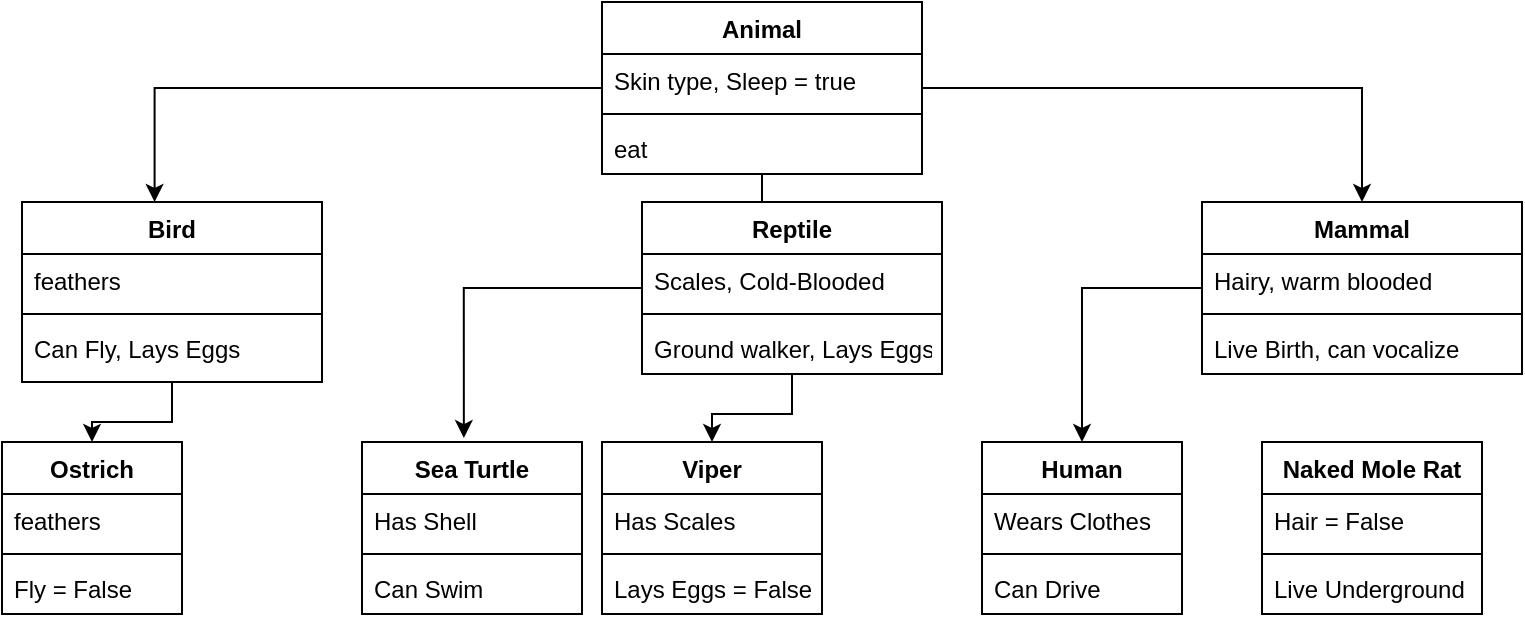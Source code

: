 <mxfile version="14.5.3" type="device"><diagram name="Page-1" id="c4acf3e9-155e-7222-9cf6-157b1a14988f"><mxGraphModel dx="780" dy="1509" grid="1" gridSize="10" guides="1" tooltips="1" connect="1" arrows="1" fold="1" page="1" pageScale="1" pageWidth="850" pageHeight="1100" background="#ffffff" math="0" shadow="0"><root><mxCell id="0"/><mxCell id="1" parent="0"/><mxCell id="pXNlg7QEfgoTVU33JzMe-56" style="edgeStyle=orthogonalEdgeStyle;rounded=0;orthogonalLoop=1;jettySize=auto;html=1;" parent="1" source="pXNlg7QEfgoTVU33JzMe-3" target="pXNlg7QEfgoTVU33JzMe-23" edge="1"><mxGeometry relative="1" as="geometry"/></mxCell><mxCell id="pXNlg7QEfgoTVU33JzMe-57" style="edgeStyle=orthogonalEdgeStyle;rounded=0;orthogonalLoop=1;jettySize=auto;html=1;" parent="1" source="pXNlg7QEfgoTVU33JzMe-3" target="pXNlg7QEfgoTVU33JzMe-43" edge="1"><mxGeometry relative="1" as="geometry"/></mxCell><mxCell id="pXNlg7QEfgoTVU33JzMe-58" style="edgeStyle=orthogonalEdgeStyle;rounded=0;orthogonalLoop=1;jettySize=auto;html=1;entryX=0.442;entryY=0;entryDx=0;entryDy=0;entryPerimeter=0;" parent="1" source="pXNlg7QEfgoTVU33JzMe-3" target="pXNlg7QEfgoTVU33JzMe-31" edge="1"><mxGeometry relative="1" as="geometry"/></mxCell><mxCell id="pXNlg7QEfgoTVU33JzMe-3" value="Animal" style="swimlane;fontStyle=1;align=center;verticalAlign=top;childLayout=stackLayout;horizontal=1;startSize=26;horizontalStack=0;resizeParent=1;resizeParentMax=0;resizeLast=0;collapsible=1;marginBottom=0;" parent="1" vertex="1"><mxGeometry x="360" y="-1080" width="160" height="86" as="geometry"/></mxCell><mxCell id="pXNlg7QEfgoTVU33JzMe-4" value="Skin type, Sleep = true " style="text;strokeColor=none;fillColor=none;align=left;verticalAlign=top;spacingLeft=4;spacingRight=4;overflow=hidden;rotatable=0;points=[[0,0.5],[1,0.5]];portConstraint=eastwest;" parent="pXNlg7QEfgoTVU33JzMe-3" vertex="1"><mxGeometry y="26" width="160" height="26" as="geometry"/></mxCell><mxCell id="pXNlg7QEfgoTVU33JzMe-5" value="" style="line;strokeWidth=1;fillColor=none;align=left;verticalAlign=middle;spacingTop=-1;spacingLeft=3;spacingRight=3;rotatable=0;labelPosition=right;points=[];portConstraint=eastwest;" parent="pXNlg7QEfgoTVU33JzMe-3" vertex="1"><mxGeometry y="52" width="160" height="8" as="geometry"/></mxCell><mxCell id="pXNlg7QEfgoTVU33JzMe-6" value="eat" style="text;strokeColor=none;fillColor=none;align=left;verticalAlign=top;spacingLeft=4;spacingRight=4;overflow=hidden;rotatable=0;points=[[0,0.5],[1,0.5]];portConstraint=eastwest;" parent="pXNlg7QEfgoTVU33JzMe-3" vertex="1"><mxGeometry y="60" width="160" height="26" as="geometry"/></mxCell><mxCell id="pXNlg7QEfgoTVU33JzMe-68" style="edgeStyle=orthogonalEdgeStyle;rounded=0;orthogonalLoop=1;jettySize=auto;html=1;entryX=0.463;entryY=-0.023;entryDx=0;entryDy=0;entryPerimeter=0;" parent="1" source="pXNlg7QEfgoTVU33JzMe-23" target="pXNlg7QEfgoTVU33JzMe-64" edge="1"><mxGeometry relative="1" as="geometry"/></mxCell><mxCell id="pXNlg7QEfgoTVU33JzMe-82" style="edgeStyle=orthogonalEdgeStyle;rounded=0;orthogonalLoop=1;jettySize=auto;html=1;entryX=0.5;entryY=0;entryDx=0;entryDy=0;" parent="1" source="pXNlg7QEfgoTVU33JzMe-23" target="pXNlg7QEfgoTVU33JzMe-78" edge="1"><mxGeometry relative="1" as="geometry"/></mxCell><mxCell id="pXNlg7QEfgoTVU33JzMe-23" value="Reptile" style="swimlane;fontStyle=1;align=center;verticalAlign=top;childLayout=stackLayout;horizontal=1;startSize=26;horizontalStack=0;resizeParent=1;resizeParentMax=0;resizeLast=0;collapsible=1;marginBottom=0;" parent="1" vertex="1"><mxGeometry x="380" y="-980" width="150" height="86" as="geometry"/></mxCell><mxCell id="pXNlg7QEfgoTVU33JzMe-24" value="Scales, Cold-Blooded" style="text;strokeColor=none;fillColor=none;align=left;verticalAlign=top;spacingLeft=4;spacingRight=4;overflow=hidden;rotatable=0;points=[[0,0.5],[1,0.5]];portConstraint=eastwest;" parent="pXNlg7QEfgoTVU33JzMe-23" vertex="1"><mxGeometry y="26" width="150" height="26" as="geometry"/></mxCell><mxCell id="pXNlg7QEfgoTVU33JzMe-25" value="" style="line;strokeWidth=1;fillColor=none;align=left;verticalAlign=middle;spacingTop=-1;spacingLeft=3;spacingRight=3;rotatable=0;labelPosition=right;points=[];portConstraint=eastwest;" parent="pXNlg7QEfgoTVU33JzMe-23" vertex="1"><mxGeometry y="52" width="150" height="8" as="geometry"/></mxCell><mxCell id="pXNlg7QEfgoTVU33JzMe-26" value="Ground walker, Lays Eggs&#10;" style="text;strokeColor=none;fillColor=none;align=left;verticalAlign=top;spacingLeft=4;spacingRight=4;overflow=hidden;rotatable=0;points=[[0,0.5],[1,0.5]];portConstraint=eastwest;" parent="pXNlg7QEfgoTVU33JzMe-23" vertex="1"><mxGeometry y="60" width="150" height="26" as="geometry"/></mxCell><mxCell id="pXNlg7QEfgoTVU33JzMe-63" style="edgeStyle=orthogonalEdgeStyle;rounded=0;orthogonalLoop=1;jettySize=auto;html=1;" parent="1" source="pXNlg7QEfgoTVU33JzMe-31" target="pXNlg7QEfgoTVU33JzMe-47" edge="1"><mxGeometry relative="1" as="geometry"/></mxCell><mxCell id="pXNlg7QEfgoTVU33JzMe-31" value="Bird" style="swimlane;fontStyle=1;align=center;verticalAlign=top;childLayout=stackLayout;horizontal=1;startSize=26;horizontalStack=0;resizeParent=1;resizeParentMax=0;resizeLast=0;collapsible=1;marginBottom=0;" parent="1" vertex="1"><mxGeometry x="70" y="-980" width="150" height="90" as="geometry"/></mxCell><mxCell id="pXNlg7QEfgoTVU33JzMe-32" value="feathers" style="text;strokeColor=none;fillColor=none;align=left;verticalAlign=top;spacingLeft=4;spacingRight=4;overflow=hidden;rotatable=0;points=[[0,0.5],[1,0.5]];portConstraint=eastwest;" parent="pXNlg7QEfgoTVU33JzMe-31" vertex="1"><mxGeometry y="26" width="150" height="26" as="geometry"/></mxCell><mxCell id="pXNlg7QEfgoTVU33JzMe-33" value="" style="line;strokeWidth=1;fillColor=none;align=left;verticalAlign=middle;spacingTop=-1;spacingLeft=3;spacingRight=3;rotatable=0;labelPosition=right;points=[];portConstraint=eastwest;" parent="pXNlg7QEfgoTVU33JzMe-31" vertex="1"><mxGeometry y="52" width="150" height="8" as="geometry"/></mxCell><mxCell id="pXNlg7QEfgoTVU33JzMe-34" value="Can Fly, Lays Eggs" style="text;strokeColor=none;fillColor=none;align=left;verticalAlign=top;spacingLeft=4;spacingRight=4;overflow=hidden;rotatable=0;points=[[0,0.5],[1,0.5]];portConstraint=eastwest;" parent="pXNlg7QEfgoTVU33JzMe-31" vertex="1"><mxGeometry y="60" width="150" height="30" as="geometry"/></mxCell><mxCell id="pXNlg7QEfgoTVU33JzMe-73" style="edgeStyle=orthogonalEdgeStyle;rounded=0;orthogonalLoop=1;jettySize=auto;html=1;" parent="1" source="pXNlg7QEfgoTVU33JzMe-43" target="pXNlg7QEfgoTVU33JzMe-69" edge="1"><mxGeometry relative="1" as="geometry"/></mxCell><mxCell id="pXNlg7QEfgoTVU33JzMe-43" value="Mammal" style="swimlane;fontStyle=1;align=center;verticalAlign=top;childLayout=stackLayout;horizontal=1;startSize=26;horizontalStack=0;resizeParent=1;resizeParentMax=0;resizeLast=0;collapsible=1;marginBottom=0;" parent="1" vertex="1"><mxGeometry x="660" y="-980" width="160" height="86" as="geometry"/></mxCell><mxCell id="pXNlg7QEfgoTVU33JzMe-44" value="Hairy, warm blooded" style="text;strokeColor=none;fillColor=none;align=left;verticalAlign=top;spacingLeft=4;spacingRight=4;overflow=hidden;rotatable=0;points=[[0,0.5],[1,0.5]];portConstraint=eastwest;" parent="pXNlg7QEfgoTVU33JzMe-43" vertex="1"><mxGeometry y="26" width="160" height="26" as="geometry"/></mxCell><mxCell id="pXNlg7QEfgoTVU33JzMe-45" value="" style="line;strokeWidth=1;fillColor=none;align=left;verticalAlign=middle;spacingTop=-1;spacingLeft=3;spacingRight=3;rotatable=0;labelPosition=right;points=[];portConstraint=eastwest;" parent="pXNlg7QEfgoTVU33JzMe-43" vertex="1"><mxGeometry y="52" width="160" height="8" as="geometry"/></mxCell><mxCell id="pXNlg7QEfgoTVU33JzMe-46" value="Live Birth, can vocalize" style="text;strokeColor=none;fillColor=none;align=left;verticalAlign=top;spacingLeft=4;spacingRight=4;overflow=hidden;rotatable=0;points=[[0,0.5],[1,0.5]];portConstraint=eastwest;" parent="pXNlg7QEfgoTVU33JzMe-43" vertex="1"><mxGeometry y="60" width="160" height="26" as="geometry"/></mxCell><mxCell id="pXNlg7QEfgoTVU33JzMe-47" value="Ostrich" style="swimlane;fontStyle=1;align=center;verticalAlign=top;childLayout=stackLayout;horizontal=1;startSize=26;horizontalStack=0;resizeParent=1;resizeParentMax=0;resizeLast=0;collapsible=1;marginBottom=0;" parent="1" vertex="1"><mxGeometry x="60" y="-860" width="90" height="86" as="geometry"/></mxCell><mxCell id="pXNlg7QEfgoTVU33JzMe-48" value="feathers" style="text;strokeColor=none;fillColor=none;align=left;verticalAlign=top;spacingLeft=4;spacingRight=4;overflow=hidden;rotatable=0;points=[[0,0.5],[1,0.5]];portConstraint=eastwest;" parent="pXNlg7QEfgoTVU33JzMe-47" vertex="1"><mxGeometry y="26" width="90" height="26" as="geometry"/></mxCell><mxCell id="pXNlg7QEfgoTVU33JzMe-49" value="" style="line;strokeWidth=1;fillColor=none;align=left;verticalAlign=middle;spacingTop=-1;spacingLeft=3;spacingRight=3;rotatable=0;labelPosition=right;points=[];portConstraint=eastwest;" parent="pXNlg7QEfgoTVU33JzMe-47" vertex="1"><mxGeometry y="52" width="90" height="8" as="geometry"/></mxCell><mxCell id="pXNlg7QEfgoTVU33JzMe-50" value="Fly = False" style="text;strokeColor=none;fillColor=none;align=left;verticalAlign=top;spacingLeft=4;spacingRight=4;overflow=hidden;rotatable=0;points=[[0,0.5],[1,0.5]];portConstraint=eastwest;" parent="pXNlg7QEfgoTVU33JzMe-47" vertex="1"><mxGeometry y="60" width="90" height="26" as="geometry"/></mxCell><mxCell id="pXNlg7QEfgoTVU33JzMe-64" value="Sea Turtle" style="swimlane;fontStyle=1;align=center;verticalAlign=top;childLayout=stackLayout;horizontal=1;startSize=26;horizontalStack=0;resizeParent=1;resizeParentMax=0;resizeLast=0;collapsible=1;marginBottom=0;" parent="1" vertex="1"><mxGeometry x="240" y="-860" width="110" height="86" as="geometry"/></mxCell><mxCell id="pXNlg7QEfgoTVU33JzMe-65" value="Has Shell" style="text;strokeColor=none;fillColor=none;align=left;verticalAlign=top;spacingLeft=4;spacingRight=4;overflow=hidden;rotatable=0;points=[[0,0.5],[1,0.5]];portConstraint=eastwest;" parent="pXNlg7QEfgoTVU33JzMe-64" vertex="1"><mxGeometry y="26" width="110" height="26" as="geometry"/></mxCell><mxCell id="pXNlg7QEfgoTVU33JzMe-66" value="" style="line;strokeWidth=1;fillColor=none;align=left;verticalAlign=middle;spacingTop=-1;spacingLeft=3;spacingRight=3;rotatable=0;labelPosition=right;points=[];portConstraint=eastwest;" parent="pXNlg7QEfgoTVU33JzMe-64" vertex="1"><mxGeometry y="52" width="110" height="8" as="geometry"/></mxCell><mxCell id="pXNlg7QEfgoTVU33JzMe-67" value="Can Swim" style="text;strokeColor=none;fillColor=none;align=left;verticalAlign=top;spacingLeft=4;spacingRight=4;overflow=hidden;rotatable=0;points=[[0,0.5],[1,0.5]];portConstraint=eastwest;" parent="pXNlg7QEfgoTVU33JzMe-64" vertex="1"><mxGeometry y="60" width="110" height="26" as="geometry"/></mxCell><mxCell id="pXNlg7QEfgoTVU33JzMe-69" value="Human" style="swimlane;fontStyle=1;align=center;verticalAlign=top;childLayout=stackLayout;horizontal=1;startSize=26;horizontalStack=0;resizeParent=1;resizeParentMax=0;resizeLast=0;collapsible=1;marginBottom=0;" parent="1" vertex="1"><mxGeometry x="550" y="-860" width="100" height="86" as="geometry"/></mxCell><mxCell id="pXNlg7QEfgoTVU33JzMe-70" value="Wears Clothes" style="text;strokeColor=none;fillColor=none;align=left;verticalAlign=top;spacingLeft=4;spacingRight=4;overflow=hidden;rotatable=0;points=[[0,0.5],[1,0.5]];portConstraint=eastwest;" parent="pXNlg7QEfgoTVU33JzMe-69" vertex="1"><mxGeometry y="26" width="100" height="26" as="geometry"/></mxCell><mxCell id="pXNlg7QEfgoTVU33JzMe-71" value="" style="line;strokeWidth=1;fillColor=none;align=left;verticalAlign=middle;spacingTop=-1;spacingLeft=3;spacingRight=3;rotatable=0;labelPosition=right;points=[];portConstraint=eastwest;" parent="pXNlg7QEfgoTVU33JzMe-69" vertex="1"><mxGeometry y="52" width="100" height="8" as="geometry"/></mxCell><mxCell id="pXNlg7QEfgoTVU33JzMe-72" value="Can Drive" style="text;strokeColor=none;fillColor=none;align=left;verticalAlign=top;spacingLeft=4;spacingRight=4;overflow=hidden;rotatable=0;points=[[0,0.5],[1,0.5]];portConstraint=eastwest;" parent="pXNlg7QEfgoTVU33JzMe-69" vertex="1"><mxGeometry y="60" width="100" height="26" as="geometry"/></mxCell><mxCell id="pXNlg7QEfgoTVU33JzMe-74" value="Naked Mole Rat" style="swimlane;fontStyle=1;align=center;verticalAlign=top;childLayout=stackLayout;horizontal=1;startSize=26;horizontalStack=0;resizeParent=1;resizeParentMax=0;resizeLast=0;collapsible=1;marginBottom=0;" parent="1" vertex="1"><mxGeometry x="690" y="-860" width="110" height="86" as="geometry"/></mxCell><mxCell id="pXNlg7QEfgoTVU33JzMe-75" value="Hair = False" style="text;strokeColor=none;fillColor=none;align=left;verticalAlign=top;spacingLeft=4;spacingRight=4;overflow=hidden;rotatable=0;points=[[0,0.5],[1,0.5]];portConstraint=eastwest;" parent="pXNlg7QEfgoTVU33JzMe-74" vertex="1"><mxGeometry y="26" width="110" height="26" as="geometry"/></mxCell><mxCell id="pXNlg7QEfgoTVU33JzMe-76" value="" style="line;strokeWidth=1;fillColor=none;align=left;verticalAlign=middle;spacingTop=-1;spacingLeft=3;spacingRight=3;rotatable=0;labelPosition=right;points=[];portConstraint=eastwest;" parent="pXNlg7QEfgoTVU33JzMe-74" vertex="1"><mxGeometry y="52" width="110" height="8" as="geometry"/></mxCell><mxCell id="pXNlg7QEfgoTVU33JzMe-77" value="Live Underground" style="text;strokeColor=none;fillColor=none;align=left;verticalAlign=top;spacingLeft=4;spacingRight=4;overflow=hidden;rotatable=0;points=[[0,0.5],[1,0.5]];portConstraint=eastwest;" parent="pXNlg7QEfgoTVU33JzMe-74" vertex="1"><mxGeometry y="60" width="110" height="26" as="geometry"/></mxCell><mxCell id="pXNlg7QEfgoTVU33JzMe-78" value="Viper" style="swimlane;fontStyle=1;align=center;verticalAlign=top;childLayout=stackLayout;horizontal=1;startSize=26;horizontalStack=0;resizeParent=1;resizeParentMax=0;resizeLast=0;collapsible=1;marginBottom=0;" parent="1" vertex="1"><mxGeometry x="360" y="-860" width="110" height="86" as="geometry"/></mxCell><mxCell id="pXNlg7QEfgoTVU33JzMe-79" value="Has Scales" style="text;strokeColor=none;fillColor=none;align=left;verticalAlign=top;spacingLeft=4;spacingRight=4;overflow=hidden;rotatable=0;points=[[0,0.5],[1,0.5]];portConstraint=eastwest;" parent="pXNlg7QEfgoTVU33JzMe-78" vertex="1"><mxGeometry y="26" width="110" height="26" as="geometry"/></mxCell><mxCell id="pXNlg7QEfgoTVU33JzMe-80" value="" style="line;strokeWidth=1;fillColor=none;align=left;verticalAlign=middle;spacingTop=-1;spacingLeft=3;spacingRight=3;rotatable=0;labelPosition=right;points=[];portConstraint=eastwest;" parent="pXNlg7QEfgoTVU33JzMe-78" vertex="1"><mxGeometry y="52" width="110" height="8" as="geometry"/></mxCell><mxCell id="pXNlg7QEfgoTVU33JzMe-81" value="Lays Eggs = False" style="text;strokeColor=none;fillColor=none;align=left;verticalAlign=top;spacingLeft=4;spacingRight=4;overflow=hidden;rotatable=0;points=[[0,0.5],[1,0.5]];portConstraint=eastwest;" parent="pXNlg7QEfgoTVU33JzMe-78" vertex="1"><mxGeometry y="60" width="110" height="26" as="geometry"/></mxCell></root></mxGraphModel></diagram></mxfile>